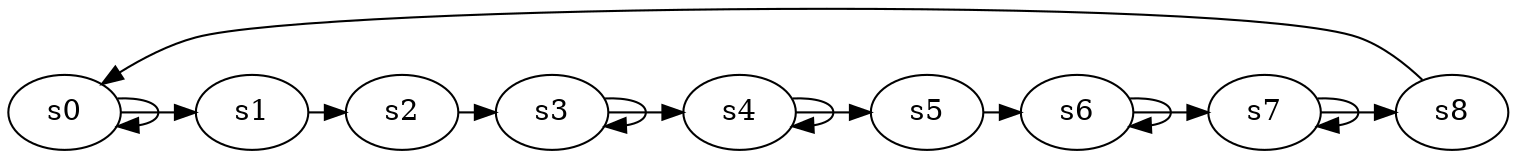 digraph game_0573_cycle_9 {
    s0 [name="s0", player=0];
    s1 [name="s1", player=0];
    s2 [name="s2", player=0];
    s3 [name="s3", player=1, target=1];
    s4 [name="s4", player=1];
    s5 [name="s5", player=1];
    s6 [name="s6", player=0, target=1];
    s7 [name="s7", player=1];
    s8 [name="s8", player=0];

    s0 -> s1 [constraint="time == 5 || time == 12"];
    s1 -> s2 [constraint="time == 3 || time == 14 || time == 17"];
    s2 -> s3 [constraint="time == 1 || time == 12 || time == 14 || time == 15"];
    s3 -> s4 [constraint="time == 7 || time == 9 || time == 18 || time == 24"];
    s4 -> s5 [constraint="time == 1 || time == 2 || time == 18"];
    s5 -> s6 [constraint="time == 0 || time == 4 || time == 6 || time == 8 || time == 22"];
    s6 -> s7 [constraint="time % 6 == 4"];
    s7 -> s8 [constraint="time == 1 || time == 4 || time == 14 || time == 18 || time == 21"];
    s8 -> s0 [constraint="time % 3 == 1 || time % 3 == 0"];
    s0 -> s0 [constraint="time % 2 == 0"];
    s3 -> s3 [constraint="time % 4 == 0"];
    s4 -> s4 [constraint="time % 4 == 0"];
    s6 -> s6 [constraint="time % 2 == 0"];
    s7 -> s7 [constraint="time % 4 == 0"];
}
